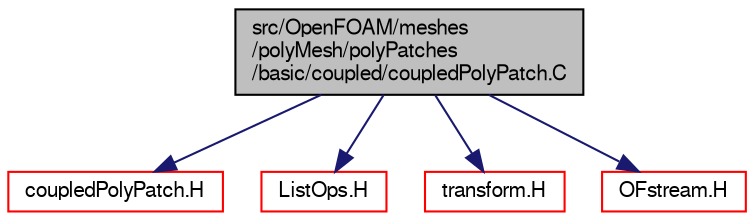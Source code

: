digraph "src/OpenFOAM/meshes/polyMesh/polyPatches/basic/coupled/coupledPolyPatch.C"
{
  bgcolor="transparent";
  edge [fontname="FreeSans",fontsize="10",labelfontname="FreeSans",labelfontsize="10"];
  node [fontname="FreeSans",fontsize="10",shape=record];
  Node0 [label="src/OpenFOAM/meshes\l/polyMesh/polyPatches\l/basic/coupled/coupledPolyPatch.C",height=0.2,width=0.4,color="black", fillcolor="grey75", style="filled", fontcolor="black"];
  Node0 -> Node1 [color="midnightblue",fontsize="10",style="solid",fontname="FreeSans"];
  Node1 [label="coupledPolyPatch.H",height=0.2,width=0.4,color="red",URL="$a11675.html"];
  Node0 -> Node100 [color="midnightblue",fontsize="10",style="solid",fontname="FreeSans"];
  Node100 [label="ListOps.H",height=0.2,width=0.4,color="red",URL="$a08687.html",tooltip="Various functions to operate on Lists. "];
  Node0 -> Node157 [color="midnightblue",fontsize="10",style="solid",fontname="FreeSans"];
  Node157 [label="transform.H",height=0.2,width=0.4,color="red",URL="$a12779.html",tooltip="3D tensor transformation operations. "];
  Node0 -> Node159 [color="midnightblue",fontsize="10",style="solid",fontname="FreeSans"];
  Node159 [label="OFstream.H",height=0.2,width=0.4,color="red",URL="$a09065.html"];
}
